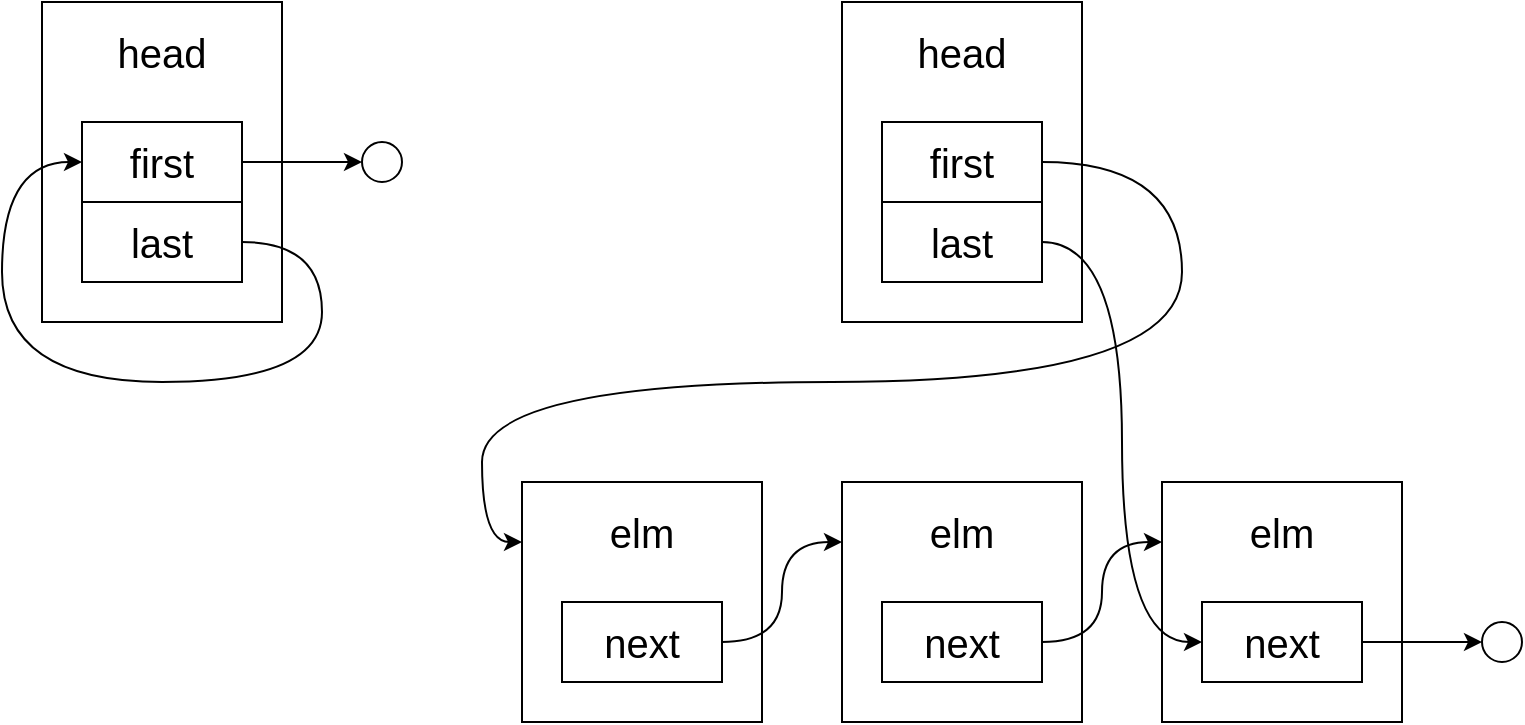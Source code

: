 <mxfile version="24.3.1" type="device">
  <diagram id="J4oVw3FTv2D22wYE9SAm" name="第 1 页">
    <mxGraphModel dx="552" dy="587" grid="1" gridSize="10" guides="1" tooltips="1" connect="1" arrows="1" fold="1" page="1" pageScale="1" pageWidth="827" pageHeight="1169" math="0" shadow="0">
      <root>
        <mxCell id="0" />
        <mxCell id="1" parent="0" />
        <mxCell id="9k2rEvrS8zb9RsBSxXWa-1" value="" style="rounded=0;whiteSpace=wrap;html=1;" vertex="1" parent="1">
          <mxGeometry x="80" y="160" width="120" height="160" as="geometry" />
        </mxCell>
        <mxCell id="9k2rEvrS8zb9RsBSxXWa-2" value="&lt;font style=&quot;font-size: 20px;&quot;&gt;head&lt;/font&gt;" style="text;html=1;align=center;verticalAlign=middle;whiteSpace=wrap;rounded=0;" vertex="1" parent="1">
          <mxGeometry x="110" y="170" width="60" height="30" as="geometry" />
        </mxCell>
        <mxCell id="9k2rEvrS8zb9RsBSxXWa-7" style="edgeStyle=orthogonalEdgeStyle;rounded=0;orthogonalLoop=1;jettySize=auto;html=1;exitX=1;exitY=0.5;exitDx=0;exitDy=0;" edge="1" parent="1" source="9k2rEvrS8zb9RsBSxXWa-3" target="9k2rEvrS8zb9RsBSxXWa-6">
          <mxGeometry relative="1" as="geometry" />
        </mxCell>
        <mxCell id="9k2rEvrS8zb9RsBSxXWa-3" value="&lt;font style=&quot;font-size: 20px;&quot;&gt;first&lt;/font&gt;" style="rounded=0;whiteSpace=wrap;html=1;" vertex="1" parent="1">
          <mxGeometry x="100" y="220" width="80" height="40" as="geometry" />
        </mxCell>
        <mxCell id="9k2rEvrS8zb9RsBSxXWa-5" style="edgeStyle=orthogonalEdgeStyle;rounded=0;orthogonalLoop=1;jettySize=auto;html=1;exitX=1;exitY=0.5;exitDx=0;exitDy=0;entryX=0;entryY=0.5;entryDx=0;entryDy=0;curved=1;" edge="1" parent="1" source="9k2rEvrS8zb9RsBSxXWa-4" target="9k2rEvrS8zb9RsBSxXWa-3">
          <mxGeometry relative="1" as="geometry">
            <Array as="points">
              <mxPoint x="220" y="280" />
              <mxPoint x="220" y="350" />
              <mxPoint x="60" y="350" />
              <mxPoint x="60" y="240" />
            </Array>
          </mxGeometry>
        </mxCell>
        <mxCell id="9k2rEvrS8zb9RsBSxXWa-4" value="&lt;font style=&quot;font-size: 20px;&quot;&gt;last&lt;/font&gt;" style="rounded=0;whiteSpace=wrap;html=1;" vertex="1" parent="1">
          <mxGeometry x="100" y="260" width="80" height="40" as="geometry" />
        </mxCell>
        <mxCell id="9k2rEvrS8zb9RsBSxXWa-6" value="" style="ellipse;whiteSpace=wrap;html=1;aspect=fixed;" vertex="1" parent="1">
          <mxGeometry x="240" y="230" width="20" height="20" as="geometry" />
        </mxCell>
        <mxCell id="9k2rEvrS8zb9RsBSxXWa-8" value="" style="rounded=0;whiteSpace=wrap;html=1;" vertex="1" parent="1">
          <mxGeometry x="480" y="160" width="120" height="160" as="geometry" />
        </mxCell>
        <mxCell id="9k2rEvrS8zb9RsBSxXWa-9" value="&lt;font style=&quot;font-size: 20px;&quot;&gt;head&lt;/font&gt;" style="text;html=1;align=center;verticalAlign=middle;whiteSpace=wrap;rounded=0;" vertex="1" parent="1">
          <mxGeometry x="510" y="170" width="60" height="30" as="geometry" />
        </mxCell>
        <mxCell id="9k2rEvrS8zb9RsBSxXWa-24" style="edgeStyle=orthogonalEdgeStyle;rounded=0;orthogonalLoop=1;jettySize=auto;html=1;exitX=1;exitY=0.5;exitDx=0;exitDy=0;entryX=0;entryY=0.25;entryDx=0;entryDy=0;curved=1;" edge="1" parent="1" source="9k2rEvrS8zb9RsBSxXWa-11" target="9k2rEvrS8zb9RsBSxXWa-15">
          <mxGeometry relative="1" as="geometry">
            <Array as="points">
              <mxPoint x="650" y="240" />
              <mxPoint x="650" y="350" />
              <mxPoint x="300" y="350" />
              <mxPoint x="300" y="430" />
            </Array>
          </mxGeometry>
        </mxCell>
        <mxCell id="9k2rEvrS8zb9RsBSxXWa-11" value="&lt;font style=&quot;font-size: 20px;&quot;&gt;first&lt;/font&gt;" style="rounded=0;whiteSpace=wrap;html=1;" vertex="1" parent="1">
          <mxGeometry x="500" y="220" width="80" height="40" as="geometry" />
        </mxCell>
        <mxCell id="9k2rEvrS8zb9RsBSxXWa-13" value="&lt;font style=&quot;font-size: 20px;&quot;&gt;last&lt;/font&gt;" style="rounded=0;whiteSpace=wrap;html=1;" vertex="1" parent="1">
          <mxGeometry x="500" y="260" width="80" height="40" as="geometry" />
        </mxCell>
        <mxCell id="9k2rEvrS8zb9RsBSxXWa-14" value="" style="ellipse;whiteSpace=wrap;html=1;aspect=fixed;" vertex="1" parent="1">
          <mxGeometry x="800" y="470" width="20" height="20" as="geometry" />
        </mxCell>
        <mxCell id="9k2rEvrS8zb9RsBSxXWa-15" value="" style="rounded=0;whiteSpace=wrap;html=1;" vertex="1" parent="1">
          <mxGeometry x="320" y="400" width="120" height="120" as="geometry" />
        </mxCell>
        <mxCell id="9k2rEvrS8zb9RsBSxXWa-25" style="edgeStyle=orthogonalEdgeStyle;rounded=0;orthogonalLoop=1;jettySize=auto;html=1;exitX=1;exitY=0.5;exitDx=0;exitDy=0;entryX=0;entryY=0.25;entryDx=0;entryDy=0;curved=1;" edge="1" parent="1" source="9k2rEvrS8zb9RsBSxXWa-16" target="9k2rEvrS8zb9RsBSxXWa-18">
          <mxGeometry relative="1" as="geometry" />
        </mxCell>
        <mxCell id="9k2rEvrS8zb9RsBSxXWa-16" value="&lt;font style=&quot;font-size: 20px;&quot;&gt;next&lt;/font&gt;" style="rounded=0;whiteSpace=wrap;html=1;" vertex="1" parent="1">
          <mxGeometry x="340" y="460" width="80" height="40" as="geometry" />
        </mxCell>
        <mxCell id="9k2rEvrS8zb9RsBSxXWa-17" value="&lt;font style=&quot;font-size: 20px;&quot;&gt;elm&lt;/font&gt;" style="text;html=1;align=center;verticalAlign=middle;whiteSpace=wrap;rounded=0;" vertex="1" parent="1">
          <mxGeometry x="350" y="410" width="60" height="30" as="geometry" />
        </mxCell>
        <mxCell id="9k2rEvrS8zb9RsBSxXWa-18" value="" style="rounded=0;whiteSpace=wrap;html=1;" vertex="1" parent="1">
          <mxGeometry x="480" y="400" width="120" height="120" as="geometry" />
        </mxCell>
        <mxCell id="9k2rEvrS8zb9RsBSxXWa-26" style="edgeStyle=orthogonalEdgeStyle;rounded=0;orthogonalLoop=1;jettySize=auto;html=1;exitX=1;exitY=0.5;exitDx=0;exitDy=0;entryX=0;entryY=0.25;entryDx=0;entryDy=0;curved=1;" edge="1" parent="1" source="9k2rEvrS8zb9RsBSxXWa-19" target="9k2rEvrS8zb9RsBSxXWa-21">
          <mxGeometry relative="1" as="geometry" />
        </mxCell>
        <mxCell id="9k2rEvrS8zb9RsBSxXWa-19" value="&lt;font style=&quot;font-size: 20px;&quot;&gt;next&lt;/font&gt;" style="rounded=0;whiteSpace=wrap;html=1;" vertex="1" parent="1">
          <mxGeometry x="500" y="460" width="80" height="40" as="geometry" />
        </mxCell>
        <mxCell id="9k2rEvrS8zb9RsBSxXWa-20" value="&lt;font style=&quot;font-size: 20px;&quot;&gt;elm&lt;/font&gt;" style="text;html=1;align=center;verticalAlign=middle;whiteSpace=wrap;rounded=0;" vertex="1" parent="1">
          <mxGeometry x="510" y="410" width="60" height="30" as="geometry" />
        </mxCell>
        <mxCell id="9k2rEvrS8zb9RsBSxXWa-21" value="" style="rounded=0;whiteSpace=wrap;html=1;" vertex="1" parent="1">
          <mxGeometry x="640" y="400" width="120" height="120" as="geometry" />
        </mxCell>
        <mxCell id="9k2rEvrS8zb9RsBSxXWa-27" style="edgeStyle=orthogonalEdgeStyle;rounded=0;orthogonalLoop=1;jettySize=auto;html=1;exitX=1;exitY=0.5;exitDx=0;exitDy=0;" edge="1" parent="1" source="9k2rEvrS8zb9RsBSxXWa-22" target="9k2rEvrS8zb9RsBSxXWa-14">
          <mxGeometry relative="1" as="geometry" />
        </mxCell>
        <mxCell id="9k2rEvrS8zb9RsBSxXWa-22" value="&lt;font style=&quot;font-size: 20px;&quot;&gt;next&lt;/font&gt;" style="rounded=0;whiteSpace=wrap;html=1;" vertex="1" parent="1">
          <mxGeometry x="660" y="460" width="80" height="40" as="geometry" />
        </mxCell>
        <mxCell id="9k2rEvrS8zb9RsBSxXWa-23" value="&lt;font style=&quot;font-size: 20px;&quot;&gt;elm&lt;/font&gt;" style="text;html=1;align=center;verticalAlign=middle;whiteSpace=wrap;rounded=0;" vertex="1" parent="1">
          <mxGeometry x="670" y="410" width="60" height="30" as="geometry" />
        </mxCell>
        <mxCell id="9k2rEvrS8zb9RsBSxXWa-28" style="edgeStyle=orthogonalEdgeStyle;rounded=0;orthogonalLoop=1;jettySize=auto;html=1;exitX=1;exitY=0.5;exitDx=0;exitDy=0;entryX=0;entryY=0.5;entryDx=0;entryDy=0;curved=1;" edge="1" parent="1" source="9k2rEvrS8zb9RsBSxXWa-13" target="9k2rEvrS8zb9RsBSxXWa-22">
          <mxGeometry relative="1" as="geometry" />
        </mxCell>
      </root>
    </mxGraphModel>
  </diagram>
</mxfile>
